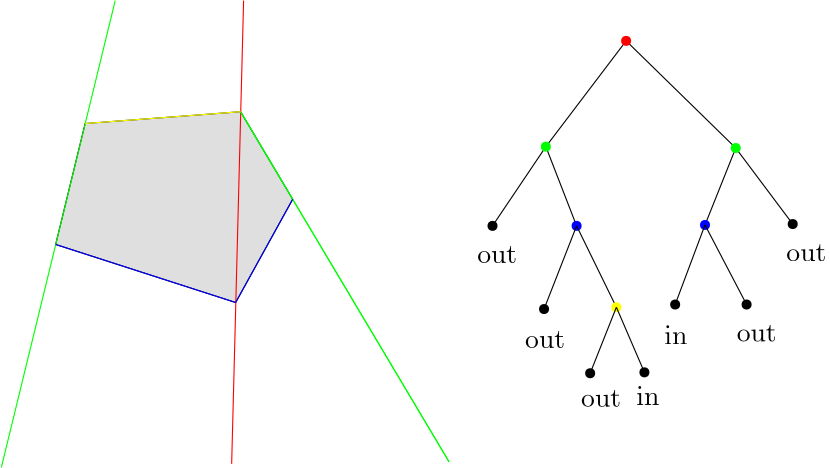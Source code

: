 <?xml version="1.0"?>
<!DOCTYPE ipe SYSTEM "ipe.dtd">
<ipe version="70000" creator="ipe6upgrade">
<info created="D:20061204104416" modified="D:20061204110427"/>
<ipestyle name="ipe6">
<color name="red" value="1 0 0"/>
<color name="green" value="0 1 0"/>
<color name="blue" value="0 0 1"/>
<color name="yellow" value="1 1 0"/>
<color name="gray1" value="0.125"/>
<color name="gray2" value="0.25"/>
<color name="gray3" value="0.375"/>
<color name="gray4" value="0.5"/>
<color name="gray5" value="0.625"/>
<color name="gray6" value="0.75"/>
<color name="gray7" value="0.875"/>
<dashstyle name="dashed" value="[4] 0"/>
<dashstyle name="dotted" value="[1 3] 0"/>
<dashstyle name="dash dotted" value="[4 2 1 2] 0"/>
<dashstyle name="dash dot dotted" value="[4 2 1 2 1 2] 0"/>
<pen name="heavier" value="0.8"/>
<pen name="fat" value="1.2"/>
<pen name="ultrafat" value="2"/>
<textsize name="large" value="\large"/>
<textsize name="Large" value="\Large"/>
<textsize name="LARGE" value="\LARGE"/>
<textsize name="huge" value="\huge"/>
<textsize name="Huge" value="\Huge"/>
<textsize name="small" value="\small"/>
<textsize name="footnote" value="\footnotesize"/>
<textsize name="tiny" value="\tiny"/>
<symbolsize name="small" value="2"/>
<symbolsize name="tiny" value="1.1"/>
<symbolsize name="large" value="5"/>
<arrowsize name="small" value="5"/>
<arrowsize name="tiny" value="3"/>
<arrowsize name="large" value="10"/>
<symbol name="mark/circle(sx)" transformations="translations">
<path fill="sym-stroke">
0.6 0 0 0.6 0 0 e 0.4 0 0 0.4 0 0 e
</path></symbol>
<symbol name="mark/disk(sx)" transformations="translations">
<path fill="sym-stroke">
0.6 0 0 0.6 0 0 e
</path></symbol>
<symbol name="mark/fdisk(sfx)" transformations="translations">
<group><path fill="sym-stroke" fillrule="eofill">
0.6 0 0 0.6 0 0 e 0.4 0 0 0.4 0 0 e
</path><path fill="sym-fill">
0.4 0 0 0.4 0 0 e
</path></group></symbol>
<symbol name="mark/box(sx)" transformations="translations">
<path fill="sym-stroke" fillrule="eofill">
-0.6 -0.6 m 0.6 -0.6 l 0.6 0.6 l -0.6 0.6 l h -0.4 -0.4 m 0.4 -0.4 l 0.4 0.4 l -0.4 0.4 l h</path></symbol>
<symbol name="mark/square(sx)" transformations="translations">
<path fill="sym-stroke">
-0.6 -0.6 m 0.6 -0.6 l 0.6 0.6 l -0.6 0.6 l h</path></symbol>
<symbol name="mark/fsquare(sfx)" transformations="translations">
<group><path fill="sym-stroke" fillrule="eofill">
-0.6 -0.6 m 0.6 -0.6 l 0.6 0.6 l -0.6 0.6 l h-0.4 -0.4 m 0.4 -0.4 l 0.4 0.4 l -0.4 0.4 l h</path><path fill="sym-fill">
-0.4 -0.4 m 0.4 -0.4 l 0.4 0.4 l -0.4 0.4 l h</path></group></symbol>
<symbol name="mark/cross(sx)" transformations="translations">
<group><path fill="sym-stroke">
-0.43 -0.57 m 0.57 0.43 l 0.43 0.57 l -0.57 -0.43 l h</path><path fill="sym-stroke">
-0.43 0.57 m 0.57 -0.43 l 0.43 -0.57 l -0.57 0.43 l h</path>
</group></symbol>
<textstyle name="center" begin="\begin{center}"
end="\end{center}"/>
<textstyle name="itemize" begin="\begin{itemize}"
end="\end{itemize}"/>
<textstyle name="item" begin="\begin{itemize}\item{}"
end="\end{itemize}"/>
</ipestyle>
<page>
<layer name="alpha"/>
<view layers="alpha" active="alpha"/>
<path layer="alpha" stroke="black" pen="normal">
335.565 268.143 m
316.359 239.623 l
</path>
<path stroke="black" pen="normal">
335.565 268.143 m
346.632 239.623 l
</path>
<path stroke="black" pen="normal">
403.922 267.642 m
392.854 239.948 l
</path>
<path stroke="black" pen="normal">
403.922 267.642 m
424.429 240.274 l
</path>
<path stroke="black" pen="normal">
364.462 306.216 m
335.565 268.143 l
</path>
<path stroke="black" pen="normal">
364.462 306.216 m
403.922 267.642 l
</path>
<path stroke="white" pen="normal" matrix="0.6 0 0 0.6 114.695 94.9377">
40.9344 98.3607 m
532.541 98.3607 l
532.541 376.328 l
40.9344 376.328 l
h
</path>
<path stroke="black" pen="normal" matrix="0.6 0 0 0.6 114.695 94.9377" fill="gray7">
216.213 257.115 m
184.934 309.639 l
91.6885 302.557 l
73.9836 229.967 l
181.984 195.148 l
h
</path>
<use name="mark/disk(sx)" pos="416.279 352.131" matrix="0.6 0 0 0.6 114.695 94.9377" size="normal" stroke="red"/>
<path stroke="red" pen="normal">
226.752 320.734 m
222.452 153.954 l
</path>
<use name="mark/disk(sx)" pos="311.777 269.395" matrix="1 0 0 1 23.7874 -1.25197" size="normal" stroke="green"/>
<use name="mark/disk(sx)" pos="424.454 267.392" matrix="1 0 0 1 -20.5323 0.250394" size="normal" stroke="green"/>
<path stroke="green" pen="normal" matrix="4 0 0 4 -676.967 -842.164">
225.656 280.721 m
244.423 249.207 l
</path>
<path stroke="green" pen="normal">
225.656 280.721 m
300.725 154.662 l
</path>
<path stroke="green" pen="normal">
180.534 320.734 m
139.547 152.689 l
</path>
<use name="mark/disk(sx)" pos="316.359 239.623" size="normal" stroke="black"/>
<use name="mark/disk(sx)" pos="346.632 239.623" size="normal" stroke="blue"/>
<use name="mark/disk(sx)" pos="392.854 239.948" size="normal" stroke="blue"/>
<use name="mark/disk(sx)" pos="424.429 240.274" size="normal" stroke="black"/>
<text stroke="black" matrix="1 0 0 1 2.92959 -2.27857" pos="307.896 228.555" type="label" transformations="translations" valign="bottom" size="normal">out</text>
<text stroke="black" matrix="1 0 0 1 0 -1.62755" pos="422.15 228.555" type="label" transformations="translations" valign="bottom" size="normal">out</text>
<path stroke="blue" pen="normal">
159.085 232.918 m
223.885 212.026 l
</path>
<path stroke="blue" pen="normal">
223.885 212.026 m
244.423 249.207 l
</path>
<use name="mark/disk(sx)" pos="334.913 209.676" size="normal" stroke="black"/>
<use name="mark/disk(sx)" pos="382.112 211.303" size="normal" stroke="black"/>
<use name="mark/disk(sx)" pos="407.828 211.303" size="normal" stroke="black"/>
<path stroke="black" pen="normal">
392.854 239.948 m
382.112 211.303 l
</path>
<path stroke="black" pen="normal">
392.854 239.948 m
407.828 211.303 l
</path>
<path stroke="black" pen="normal">
346.632 239.623 m
360.954 210.327 l
</path>
<path stroke="black" pen="normal">
346.632 239.623 m
334.913 209.676 l
</path>
<text stroke="black" matrix="1 0 0 1 0 -2.27857" pos="378.206 199.26" type="label" transformations="translations" valign="bottom" size="normal">in</text>
<text stroke="black" matrix="1 0 0 1 -1.30204 -1.30204" pos="405.549 199.26" type="label" transformations="translations" valign="bottom" size="normal">out</text>
<text stroke="black" matrix="1 0 0 1 -0.325511 -3.58062" pos="328.403 199.26" type="label" transformations="translations" valign="bottom" size="normal">out</text>
<path stroke="yellow" pen="normal">
169.708 276.472 m
225.656 280.721 l
</path>
<use name="mark/disk(sx)" pos="360.954 210.327" size="normal" stroke="yellow"/>
<use name="mark/disk(sx)" pos="351.514 186.565" size="normal" stroke="black"/>
<use name="mark/disk(sx)" pos="371.045 186.89" size="normal" stroke="black"/>
<path stroke="black" pen="normal">
360.954 210.327 m
351.514 186.565 l
</path>
<path stroke="black" pen="normal">
360.954 210.327 m
371.045 186.89 l
</path>
<text stroke="black" pos="348.259 174.521" type="label" transformations="translations" valign="bottom" size="normal">out</text>
<text stroke="black" pos="368.115 175.172" type="label" transformations="translations" valign="bottom" size="normal">in</text>
</page>
</ipe>

